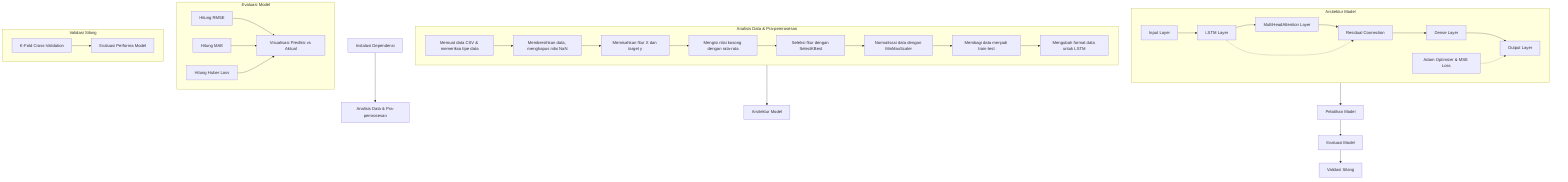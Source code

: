 flowchart TD
    A[Instalasi Dependensi] --> B[Analisis Data & Pra-pemrosesan]
    
    subgraph preprocessing[Analisis Data & Pra-pemrosesan]
        B1[Memuat data CSV & memeriksa tipe data]
        B2[Membersihkan data, menghapus nilai NaN]
        B3[Memisahkan fitur X dan target y]
        B4[Mengisi nilai kosong dengan rata-rata]
        B5[Seleksi fitur dengan SelectKBest]
        B6[Normalisasi data dengan MinMaxScaler]
        B7[Membagi data menjadi train-test]
        B8[Mengubah format data untuk LSTM]
        
        B1 --> B2 --> B3 --> B4 --> B5 --> B6 --> B7 --> B8
    end
    
    preprocessing --> C[Arsitektur Model]
    
    subgraph architecture[Arsitektur Model]
        C1[Input Layer]
        C2[LSTM Layer]
        C3[MultiHeadAttention Layer]
        C4[Residual Connection]
        C5[Dense Layer]
        C6[Output Layer]
        C7[Adam Optimizer & MSE Loss]
        
        C1 --> C2
        C2 --> C3
        C3 --> C4
        C2 -.-> C4
        C4 --> C5
        C5 --> C6
        C7 -.-> C6
    end
    
    architecture --> D[Pelatihan Model]
    
    D --> E[Evaluasi Model]
    
    subgraph evaluation[Evaluasi Model]
        E1[Hitung RMSE]
        E2[Hitung MAE]
        E3[Hitung Huber Loss]
        E4[Visualisasi Prediksi vs Aktual]
        
        E1 & E2 & E3 --> E4
    end
    
    E --> F[Validasi Silang]
    
    subgraph cross_validation[Validasi Silang]
        F1[K-Fold Cross-Validation]
        F2[Evaluasi Performa Model]
        
        F1 --> F2
    end